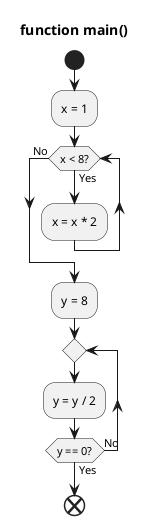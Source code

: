 @startuml
title function main()

start
:x = 1;
while (x < 8?) is (Yes)
:x = x * 2;
endwhile (No)
:y = 8;
repeat
:y = y / 2;
repeat while (y == 0?) is (No) not (Yes)
end
@enduml
